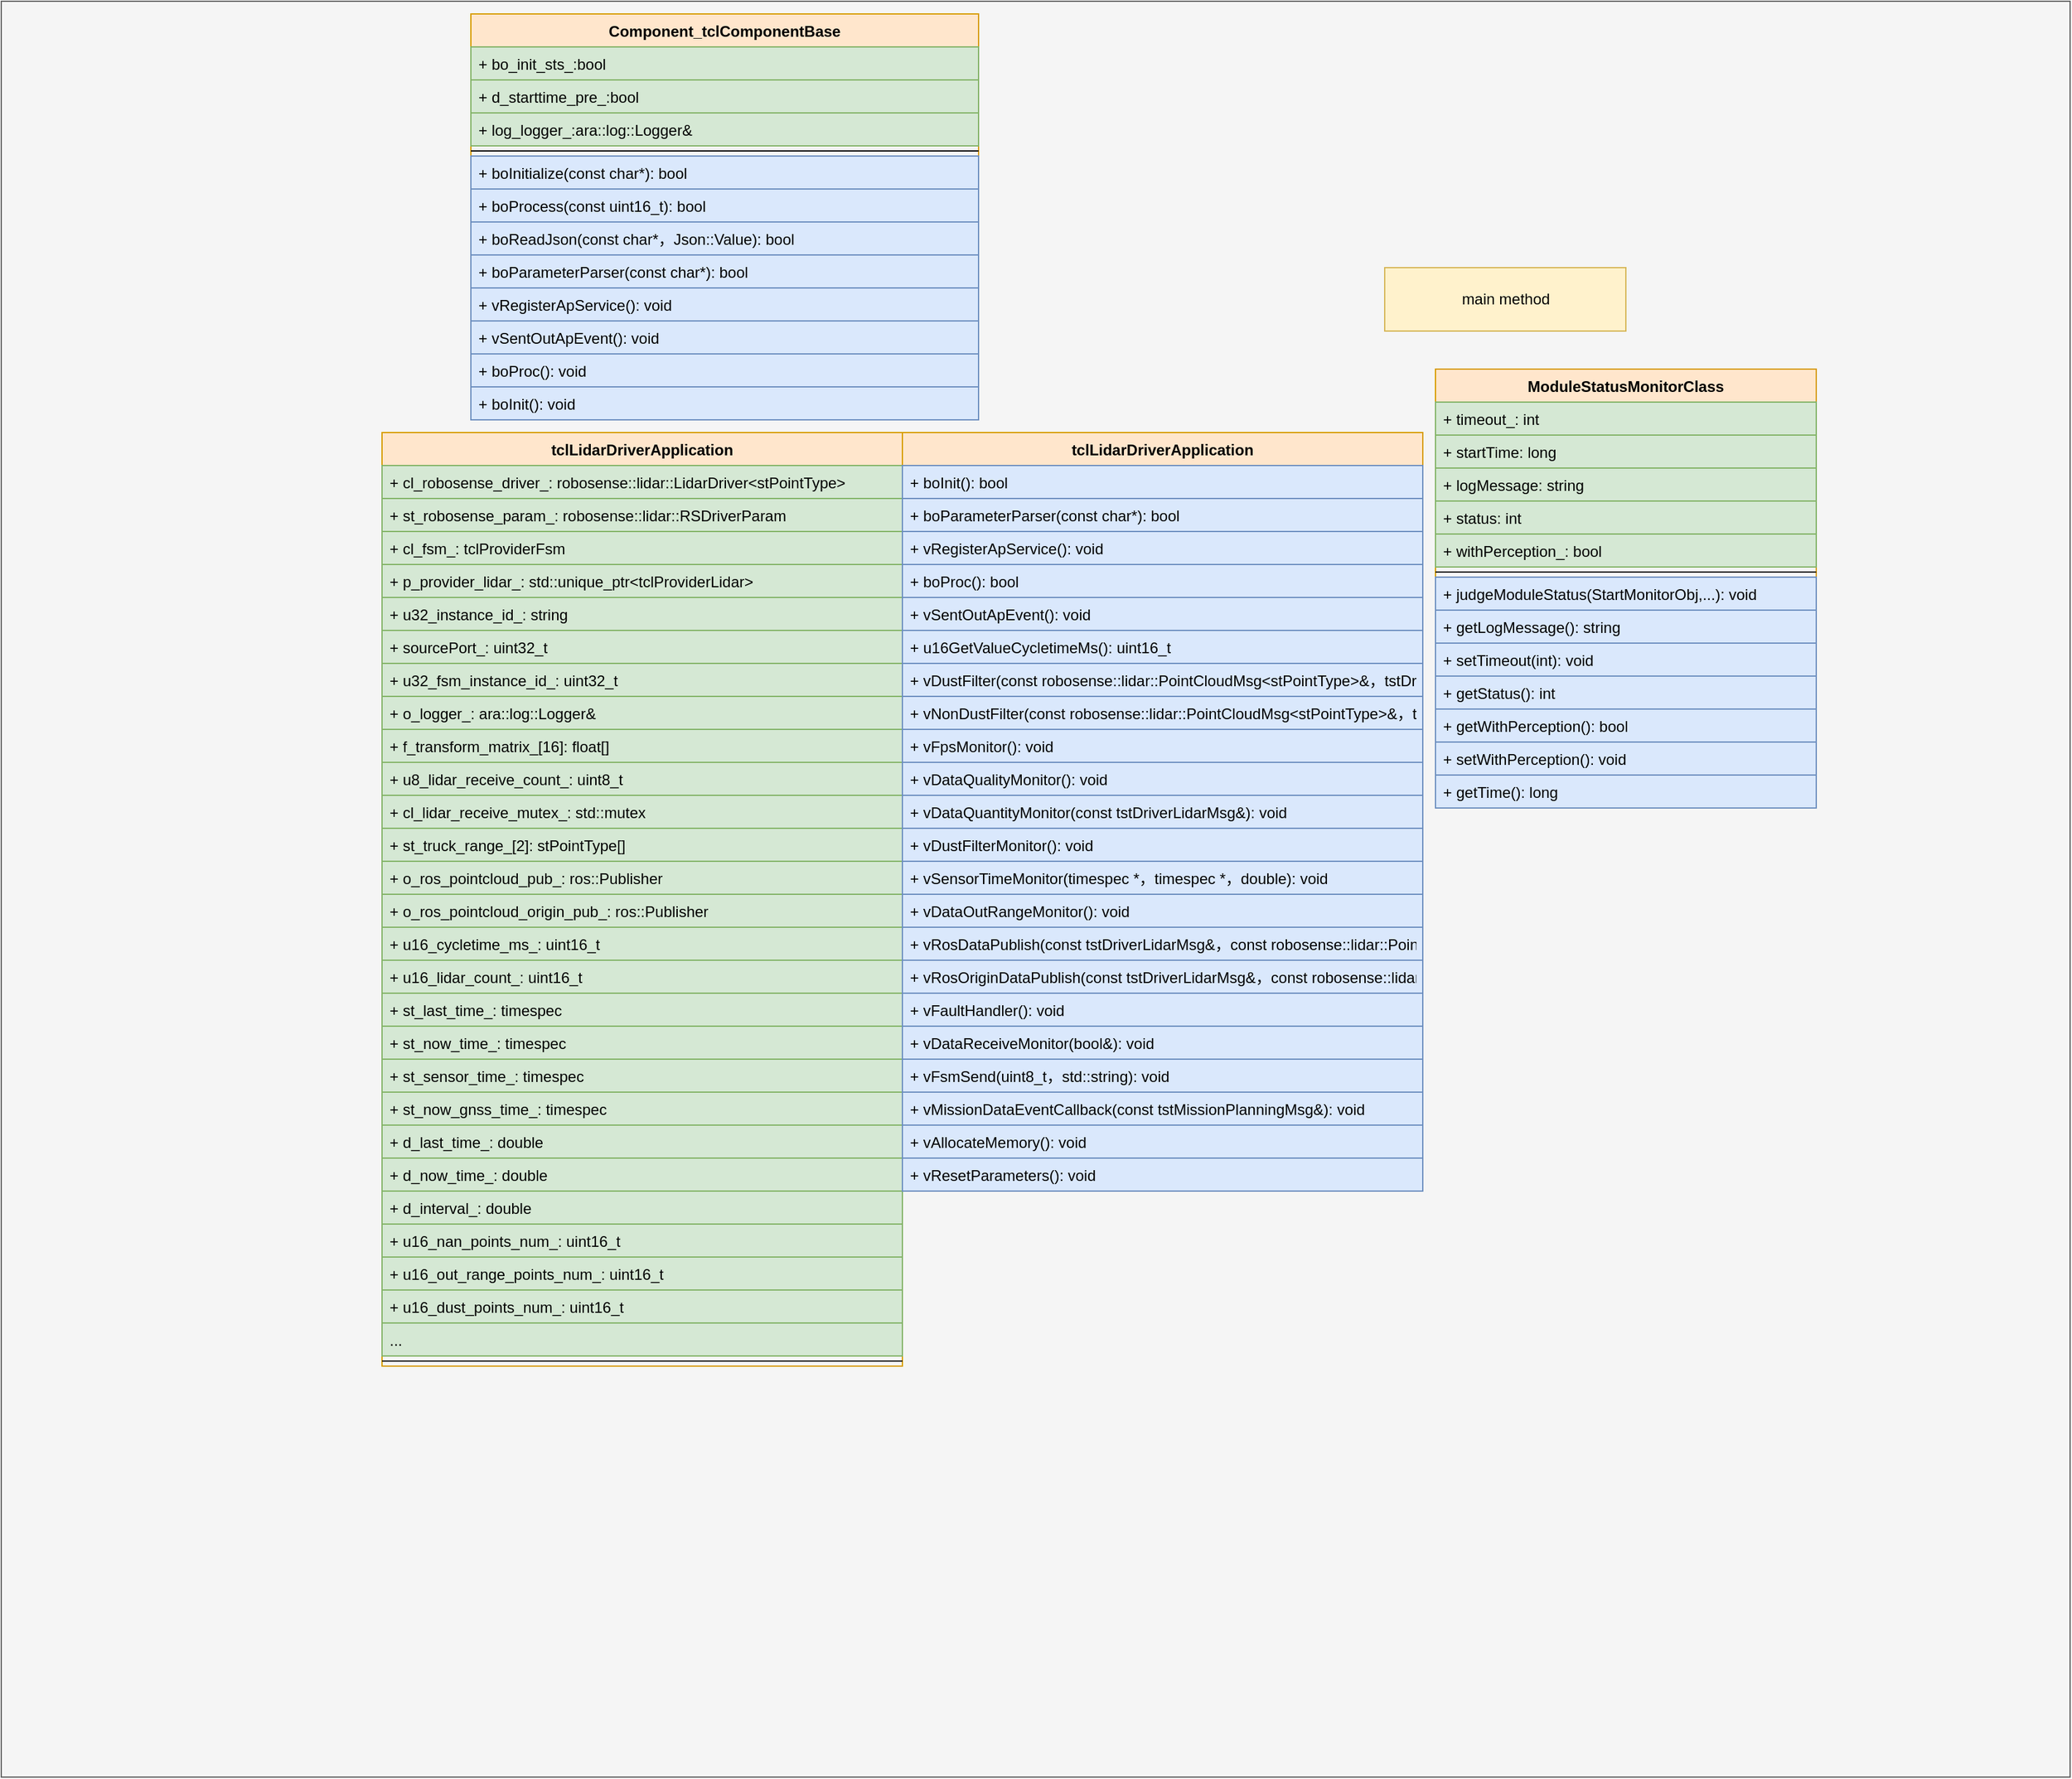 <mxfile version="21.0.2" type="github">
  <diagram id="OJYYb_9SSu5JKfMCdYpM" name="第 1 页">
    <mxGraphModel dx="1050" dy="580" grid="1" gridSize="10" guides="1" tooltips="1" connect="1" arrows="1" fold="1" page="1" pageScale="1" pageWidth="1200" pageHeight="1920" math="0" shadow="0">
      <root>
        <mxCell id="0" />
        <mxCell id="1" parent="0" />
        <mxCell id="mhRZEJvQ30FoYJ7Jb0JR-1" value="" style="html=1;fillColor=#f5f5f5;fontColor=#333333;strokeColor=#666666;" parent="1" vertex="1">
          <mxGeometry x="10" y="10" width="1630" height="1400" as="geometry" />
        </mxCell>
        <mxCell id="mhRZEJvQ30FoYJ7Jb0JR-2" value="Component_tclComponentBase" style="swimlane;fontStyle=1;align=center;verticalAlign=top;childLayout=stackLayout;horizontal=1;startSize=26;horizontalStack=0;resizeParent=1;resizeParentMax=0;resizeLast=0;collapsible=1;marginBottom=0;fillColor=#ffe6cc;strokeColor=#d79b00;" parent="1" vertex="1">
          <mxGeometry x="380" y="20" width="400" height="320" as="geometry">
            <mxRectangle x="470" y="30" width="220" height="30" as="alternateBounds" />
          </mxGeometry>
        </mxCell>
        <mxCell id="mhRZEJvQ30FoYJ7Jb0JR-3" value="+ bo_init_sts_:bool " style="text;strokeColor=#82b366;fillColor=#d5e8d4;align=left;verticalAlign=top;spacingLeft=4;spacingRight=4;overflow=hidden;rotatable=0;points=[[0,0.5],[1,0.5]];portConstraint=eastwest;" parent="mhRZEJvQ30FoYJ7Jb0JR-2" vertex="1">
          <mxGeometry y="26" width="400" height="26" as="geometry" />
        </mxCell>
        <mxCell id="mhRZEJvQ30FoYJ7Jb0JR-80" value="+ d_starttime_pre_:bool " style="text;strokeColor=#82b366;fillColor=#d5e8d4;align=left;verticalAlign=top;spacingLeft=4;spacingRight=4;overflow=hidden;rotatable=0;points=[[0,0.5],[1,0.5]];portConstraint=eastwest;" parent="mhRZEJvQ30FoYJ7Jb0JR-2" vertex="1">
          <mxGeometry y="52" width="400" height="26" as="geometry" />
        </mxCell>
        <mxCell id="L8TbZ2yKhSUSz7jvdjla-1" value="+ log_logger_:ara::log::Logger&amp;" style="text;strokeColor=#82b366;fillColor=#d5e8d4;align=left;verticalAlign=top;spacingLeft=4;spacingRight=4;overflow=hidden;rotatable=0;points=[[0,0.5],[1,0.5]];portConstraint=eastwest;" parent="mhRZEJvQ30FoYJ7Jb0JR-2" vertex="1">
          <mxGeometry y="78" width="400" height="26" as="geometry" />
        </mxCell>
        <mxCell id="mhRZEJvQ30FoYJ7Jb0JR-4" value="" style="line;strokeWidth=1;fillColor=none;align=left;verticalAlign=middle;spacingTop=-1;spacingLeft=3;spacingRight=3;rotatable=0;labelPosition=right;points=[];portConstraint=eastwest;" parent="mhRZEJvQ30FoYJ7Jb0JR-2" vertex="1">
          <mxGeometry y="104" width="400" height="8" as="geometry" />
        </mxCell>
        <mxCell id="mhRZEJvQ30FoYJ7Jb0JR-5" value="+ boInitialize(const char*): bool" style="text;strokeColor=#6c8ebf;fillColor=#dae8fc;align=left;verticalAlign=top;spacingLeft=4;spacingRight=4;overflow=hidden;rotatable=0;points=[[0,0.5],[1,0.5]];portConstraint=eastwest;" parent="mhRZEJvQ30FoYJ7Jb0JR-2" vertex="1">
          <mxGeometry y="112" width="400" height="26" as="geometry" />
        </mxCell>
        <mxCell id="mhRZEJvQ30FoYJ7Jb0JR-6" value="+ boProcess(const uint16_t): bool" style="text;strokeColor=#6c8ebf;fillColor=#dae8fc;align=left;verticalAlign=top;spacingLeft=4;spacingRight=4;overflow=hidden;rotatable=0;points=[[0,0.5],[1,0.5]];portConstraint=eastwest;" parent="mhRZEJvQ30FoYJ7Jb0JR-2" vertex="1">
          <mxGeometry y="138" width="400" height="26" as="geometry" />
        </mxCell>
        <mxCell id="mhRZEJvQ30FoYJ7Jb0JR-7" value="+ boReadJson(const char*，Json::Value): bool" style="text;strokeColor=#6c8ebf;fillColor=#dae8fc;align=left;verticalAlign=top;spacingLeft=4;spacingRight=4;overflow=hidden;rotatable=0;points=[[0,0.5],[1,0.5]];portConstraint=eastwest;" parent="mhRZEJvQ30FoYJ7Jb0JR-2" vertex="1">
          <mxGeometry y="164" width="400" height="26" as="geometry" />
        </mxCell>
        <mxCell id="zMi-xVQ4D_88ckj2PTX9-1" value="+ boParameterParser(const char*): bool" style="text;strokeColor=#6c8ebf;fillColor=#dae8fc;align=left;verticalAlign=top;spacingLeft=4;spacingRight=4;overflow=hidden;rotatable=0;points=[[0,0.5],[1,0.5]];portConstraint=eastwest;" parent="mhRZEJvQ30FoYJ7Jb0JR-2" vertex="1">
          <mxGeometry y="190" width="400" height="26" as="geometry" />
        </mxCell>
        <mxCell id="zMi-xVQ4D_88ckj2PTX9-2" value="+ vRegisterApService(): void" style="text;strokeColor=#6c8ebf;fillColor=#dae8fc;align=left;verticalAlign=top;spacingLeft=4;spacingRight=4;overflow=hidden;rotatable=0;points=[[0,0.5],[1,0.5]];portConstraint=eastwest;" parent="mhRZEJvQ30FoYJ7Jb0JR-2" vertex="1">
          <mxGeometry y="216" width="400" height="26" as="geometry" />
        </mxCell>
        <mxCell id="zMi-xVQ4D_88ckj2PTX9-3" value="+ vSentOutApEvent(): void" style="text;strokeColor=#6c8ebf;fillColor=#dae8fc;align=left;verticalAlign=top;spacingLeft=4;spacingRight=4;overflow=hidden;rotatable=0;points=[[0,0.5],[1,0.5]];portConstraint=eastwest;" parent="mhRZEJvQ30FoYJ7Jb0JR-2" vertex="1">
          <mxGeometry y="242" width="400" height="26" as="geometry" />
        </mxCell>
        <mxCell id="zMi-xVQ4D_88ckj2PTX9-4" value="+ boProc(): void" style="text;strokeColor=#6c8ebf;fillColor=#dae8fc;align=left;verticalAlign=top;spacingLeft=4;spacingRight=4;overflow=hidden;rotatable=0;points=[[0,0.5],[1,0.5]];portConstraint=eastwest;" parent="mhRZEJvQ30FoYJ7Jb0JR-2" vertex="1">
          <mxGeometry y="268" width="400" height="26" as="geometry" />
        </mxCell>
        <mxCell id="zMi-xVQ4D_88ckj2PTX9-5" value="+ boInit(): void" style="text;strokeColor=#6c8ebf;fillColor=#dae8fc;align=left;verticalAlign=top;spacingLeft=4;spacingRight=4;overflow=hidden;rotatable=0;points=[[0,0.5],[1,0.5]];portConstraint=eastwest;" parent="mhRZEJvQ30FoYJ7Jb0JR-2" vertex="1">
          <mxGeometry y="294" width="400" height="26" as="geometry" />
        </mxCell>
        <mxCell id="mhRZEJvQ30FoYJ7Jb0JR-8" value="tclLidarDriverApplication" style="swimlane;fontStyle=1;align=center;verticalAlign=top;childLayout=stackLayout;horizontal=1;startSize=26;horizontalStack=0;resizeParent=1;resizeParentMax=0;resizeLast=0;collapsible=1;marginBottom=0;fillColor=#ffe6cc;strokeColor=#d79b00;" parent="1" vertex="1">
          <mxGeometry x="310" y="350" width="410" height="736" as="geometry">
            <mxRectangle x="60" y="38" width="160" height="30" as="alternateBounds" />
          </mxGeometry>
        </mxCell>
        <mxCell id="mhRZEJvQ30FoYJ7Jb0JR-9" value="+ cl_robosense_driver_: robosense::lidar::LidarDriver&lt;stPointType&gt;" style="text;strokeColor=#82b366;fillColor=#d5e8d4;align=left;verticalAlign=top;spacingLeft=4;spacingRight=4;overflow=hidden;rotatable=0;points=[[0,0.5],[1,0.5]];portConstraint=eastwest;" parent="mhRZEJvQ30FoYJ7Jb0JR-8" vertex="1">
          <mxGeometry y="26" width="410" height="26" as="geometry" />
        </mxCell>
        <mxCell id="mhRZEJvQ30FoYJ7Jb0JR-10" value="+ st_robosense_param_: robosense::lidar::RSDriverParam" style="text;strokeColor=#82b366;fillColor=#d5e8d4;align=left;verticalAlign=top;spacingLeft=4;spacingRight=4;overflow=hidden;rotatable=0;points=[[0,0.5],[1,0.5]];portConstraint=eastwest;" parent="mhRZEJvQ30FoYJ7Jb0JR-8" vertex="1">
          <mxGeometry y="52" width="410" height="26" as="geometry" />
        </mxCell>
        <mxCell id="mhRZEJvQ30FoYJ7Jb0JR-11" value="+ cl_fsm_: tclProviderFsm" style="text;strokeColor=#82b366;fillColor=#d5e8d4;align=left;verticalAlign=top;spacingLeft=4;spacingRight=4;overflow=hidden;rotatable=0;points=[[0,0.5],[1,0.5]];portConstraint=eastwest;" parent="mhRZEJvQ30FoYJ7Jb0JR-8" vertex="1">
          <mxGeometry y="78" width="410" height="26" as="geometry" />
        </mxCell>
        <mxCell id="mhRZEJvQ30FoYJ7Jb0JR-12" value="+ p_provider_lidar_: std::unique_ptr&lt;tclProviderLidar&gt;" style="text;strokeColor=#82b366;fillColor=#d5e8d4;align=left;verticalAlign=top;spacingLeft=4;spacingRight=4;overflow=hidden;rotatable=0;points=[[0,0.5],[1,0.5]];portConstraint=eastwest;" parent="mhRZEJvQ30FoYJ7Jb0JR-8" vertex="1">
          <mxGeometry y="104" width="410" height="26" as="geometry" />
        </mxCell>
        <mxCell id="mhRZEJvQ30FoYJ7Jb0JR-13" value="+ u32_instance_id_: string" style="text;strokeColor=#82b366;fillColor=#d5e8d4;align=left;verticalAlign=top;spacingLeft=4;spacingRight=4;overflow=hidden;rotatable=0;points=[[0,0.5],[1,0.5]];portConstraint=eastwest;" parent="mhRZEJvQ30FoYJ7Jb0JR-8" vertex="1">
          <mxGeometry y="130" width="410" height="26" as="geometry" />
        </mxCell>
        <mxCell id="mhRZEJvQ30FoYJ7Jb0JR-14" value="+ sourcePort_: uint32_t" style="text;strokeColor=#82b366;fillColor=#d5e8d4;align=left;verticalAlign=top;spacingLeft=4;spacingRight=4;overflow=hidden;rotatable=0;points=[[0,0.5],[1,0.5]];portConstraint=eastwest;" parent="mhRZEJvQ30FoYJ7Jb0JR-8" vertex="1">
          <mxGeometry y="156" width="410" height="26" as="geometry" />
        </mxCell>
        <mxCell id="mhRZEJvQ30FoYJ7Jb0JR-15" value="+ u32_fsm_instance_id_: uint32_t" style="text;strokeColor=#82b366;fillColor=#d5e8d4;align=left;verticalAlign=top;spacingLeft=4;spacingRight=4;overflow=hidden;rotatable=0;points=[[0,0.5],[1,0.5]];portConstraint=eastwest;" parent="mhRZEJvQ30FoYJ7Jb0JR-8" vertex="1">
          <mxGeometry y="182" width="410" height="26" as="geometry" />
        </mxCell>
        <mxCell id="mhRZEJvQ30FoYJ7Jb0JR-16" value="+ o_logger_: ara::log::Logger&amp;" style="text;strokeColor=#82b366;fillColor=#d5e8d4;align=left;verticalAlign=top;spacingLeft=4;spacingRight=4;overflow=hidden;rotatable=0;points=[[0,0.5],[1,0.5]];portConstraint=eastwest;" parent="mhRZEJvQ30FoYJ7Jb0JR-8" vertex="1">
          <mxGeometry y="208" width="410" height="26" as="geometry" />
        </mxCell>
        <mxCell id="mhRZEJvQ30FoYJ7Jb0JR-17" value="+ f_transform_matrix_[16]: float[]" style="text;strokeColor=#82b366;fillColor=#d5e8d4;align=left;verticalAlign=top;spacingLeft=4;spacingRight=4;overflow=hidden;rotatable=0;points=[[0,0.5],[1,0.5]];portConstraint=eastwest;" parent="mhRZEJvQ30FoYJ7Jb0JR-8" vertex="1">
          <mxGeometry y="234" width="410" height="26" as="geometry" />
        </mxCell>
        <mxCell id="mhRZEJvQ30FoYJ7Jb0JR-18" value="+ u8_lidar_receive_count_: uint8_t" style="text;strokeColor=#82b366;fillColor=#d5e8d4;align=left;verticalAlign=top;spacingLeft=4;spacingRight=4;overflow=hidden;rotatable=0;points=[[0,0.5],[1,0.5]];portConstraint=eastwest;" parent="mhRZEJvQ30FoYJ7Jb0JR-8" vertex="1">
          <mxGeometry y="260" width="410" height="26" as="geometry" />
        </mxCell>
        <mxCell id="mhRZEJvQ30FoYJ7Jb0JR-19" value="+ cl_lidar_receive_mutex_: std::mutex" style="text;strokeColor=#82b366;fillColor=#d5e8d4;align=left;verticalAlign=top;spacingLeft=4;spacingRight=4;overflow=hidden;rotatable=0;points=[[0,0.5],[1,0.5]];portConstraint=eastwest;" parent="mhRZEJvQ30FoYJ7Jb0JR-8" vertex="1">
          <mxGeometry y="286" width="410" height="26" as="geometry" />
        </mxCell>
        <mxCell id="zMi-xVQ4D_88ckj2PTX9-6" value="+ st_truck_range_[2]: stPointType[]" style="text;strokeColor=#82b366;fillColor=#d5e8d4;align=left;verticalAlign=top;spacingLeft=4;spacingRight=4;overflow=hidden;rotatable=0;points=[[0,0.5],[1,0.5]];portConstraint=eastwest;" parent="mhRZEJvQ30FoYJ7Jb0JR-8" vertex="1">
          <mxGeometry y="312" width="410" height="26" as="geometry" />
        </mxCell>
        <mxCell id="zMi-xVQ4D_88ckj2PTX9-7" value="+ o_ros_pointcloud_pub_: ros::Publisher" style="text;strokeColor=#82b366;fillColor=#d5e8d4;align=left;verticalAlign=top;spacingLeft=4;spacingRight=4;overflow=hidden;rotatable=0;points=[[0,0.5],[1,0.5]];portConstraint=eastwest;" parent="mhRZEJvQ30FoYJ7Jb0JR-8" vertex="1">
          <mxGeometry y="338" width="410" height="26" as="geometry" />
        </mxCell>
        <mxCell id="zMi-xVQ4D_88ckj2PTX9-8" value="+ o_ros_pointcloud_origin_pub_: ros::Publisher" style="text;strokeColor=#82b366;fillColor=#d5e8d4;align=left;verticalAlign=top;spacingLeft=4;spacingRight=4;overflow=hidden;rotatable=0;points=[[0,0.5],[1,0.5]];portConstraint=eastwest;" parent="mhRZEJvQ30FoYJ7Jb0JR-8" vertex="1">
          <mxGeometry y="364" width="410" height="26" as="geometry" />
        </mxCell>
        <mxCell id="zMi-xVQ4D_88ckj2PTX9-9" value="+ u16_cycletime_ms_: uint16_t" style="text;strokeColor=#82b366;fillColor=#d5e8d4;align=left;verticalAlign=top;spacingLeft=4;spacingRight=4;overflow=hidden;rotatable=0;points=[[0,0.5],[1,0.5]];portConstraint=eastwest;" parent="mhRZEJvQ30FoYJ7Jb0JR-8" vertex="1">
          <mxGeometry y="390" width="410" height="26" as="geometry" />
        </mxCell>
        <mxCell id="zMi-xVQ4D_88ckj2PTX9-10" value="+ u16_lidar_count_: uint16_t" style="text;strokeColor=#82b366;fillColor=#d5e8d4;align=left;verticalAlign=top;spacingLeft=4;spacingRight=4;overflow=hidden;rotatable=0;points=[[0,0.5],[1,0.5]];portConstraint=eastwest;" parent="mhRZEJvQ30FoYJ7Jb0JR-8" vertex="1">
          <mxGeometry y="416" width="410" height="26" as="geometry" />
        </mxCell>
        <mxCell id="zMi-xVQ4D_88ckj2PTX9-11" value="+ st_last_time_: timespec" style="text;strokeColor=#82b366;fillColor=#d5e8d4;align=left;verticalAlign=top;spacingLeft=4;spacingRight=4;overflow=hidden;rotatable=0;points=[[0,0.5],[1,0.5]];portConstraint=eastwest;" parent="mhRZEJvQ30FoYJ7Jb0JR-8" vertex="1">
          <mxGeometry y="442" width="410" height="26" as="geometry" />
        </mxCell>
        <mxCell id="zMi-xVQ4D_88ckj2PTX9-12" value="+ st_now_time_: timespec" style="text;strokeColor=#82b366;fillColor=#d5e8d4;align=left;verticalAlign=top;spacingLeft=4;spacingRight=4;overflow=hidden;rotatable=0;points=[[0,0.5],[1,0.5]];portConstraint=eastwest;" parent="mhRZEJvQ30FoYJ7Jb0JR-8" vertex="1">
          <mxGeometry y="468" width="410" height="26" as="geometry" />
        </mxCell>
        <mxCell id="zMi-xVQ4D_88ckj2PTX9-13" value="+ st_sensor_time_: timespec" style="text;strokeColor=#82b366;fillColor=#d5e8d4;align=left;verticalAlign=top;spacingLeft=4;spacingRight=4;overflow=hidden;rotatable=0;points=[[0,0.5],[1,0.5]];portConstraint=eastwest;" parent="mhRZEJvQ30FoYJ7Jb0JR-8" vertex="1">
          <mxGeometry y="494" width="410" height="26" as="geometry" />
        </mxCell>
        <mxCell id="zMi-xVQ4D_88ckj2PTX9-14" value="+ st_now_gnss_time_: timespec" style="text;strokeColor=#82b366;fillColor=#d5e8d4;align=left;verticalAlign=top;spacingLeft=4;spacingRight=4;overflow=hidden;rotatable=0;points=[[0,0.5],[1,0.5]];portConstraint=eastwest;" parent="mhRZEJvQ30FoYJ7Jb0JR-8" vertex="1">
          <mxGeometry y="520" width="410" height="26" as="geometry" />
        </mxCell>
        <mxCell id="zMi-xVQ4D_88ckj2PTX9-15" value="+ d_last_time_: double" style="text;strokeColor=#82b366;fillColor=#d5e8d4;align=left;verticalAlign=top;spacingLeft=4;spacingRight=4;overflow=hidden;rotatable=0;points=[[0,0.5],[1,0.5]];portConstraint=eastwest;" parent="mhRZEJvQ30FoYJ7Jb0JR-8" vertex="1">
          <mxGeometry y="546" width="410" height="26" as="geometry" />
        </mxCell>
        <mxCell id="zMi-xVQ4D_88ckj2PTX9-16" value="+ d_now_time_: double" style="text;strokeColor=#82b366;fillColor=#d5e8d4;align=left;verticalAlign=top;spacingLeft=4;spacingRight=4;overflow=hidden;rotatable=0;points=[[0,0.5],[1,0.5]];portConstraint=eastwest;" parent="mhRZEJvQ30FoYJ7Jb0JR-8" vertex="1">
          <mxGeometry y="572" width="410" height="26" as="geometry" />
        </mxCell>
        <mxCell id="zMi-xVQ4D_88ckj2PTX9-17" value="+ d_interval_: double" style="text;strokeColor=#82b366;fillColor=#d5e8d4;align=left;verticalAlign=top;spacingLeft=4;spacingRight=4;overflow=hidden;rotatable=0;points=[[0,0.5],[1,0.5]];portConstraint=eastwest;" parent="mhRZEJvQ30FoYJ7Jb0JR-8" vertex="1">
          <mxGeometry y="598" width="410" height="26" as="geometry" />
        </mxCell>
        <mxCell id="zMi-xVQ4D_88ckj2PTX9-18" value="+ u16_nan_points_num_: uint16_t" style="text;strokeColor=#82b366;fillColor=#d5e8d4;align=left;verticalAlign=top;spacingLeft=4;spacingRight=4;overflow=hidden;rotatable=0;points=[[0,0.5],[1,0.5]];portConstraint=eastwest;" parent="mhRZEJvQ30FoYJ7Jb0JR-8" vertex="1">
          <mxGeometry y="624" width="410" height="26" as="geometry" />
        </mxCell>
        <mxCell id="zMi-xVQ4D_88ckj2PTX9-19" value="+ u16_out_range_points_num_: uint16_t" style="text;strokeColor=#82b366;fillColor=#d5e8d4;align=left;verticalAlign=top;spacingLeft=4;spacingRight=4;overflow=hidden;rotatable=0;points=[[0,0.5],[1,0.5]];portConstraint=eastwest;" parent="mhRZEJvQ30FoYJ7Jb0JR-8" vertex="1">
          <mxGeometry y="650" width="410" height="26" as="geometry" />
        </mxCell>
        <mxCell id="zMi-xVQ4D_88ckj2PTX9-20" value="+ u16_dust_points_num_: uint16_t" style="text;strokeColor=#82b366;fillColor=#d5e8d4;align=left;verticalAlign=top;spacingLeft=4;spacingRight=4;overflow=hidden;rotatable=0;points=[[0,0.5],[1,0.5]];portConstraint=eastwest;" parent="mhRZEJvQ30FoYJ7Jb0JR-8" vertex="1">
          <mxGeometry y="676" width="410" height="26" as="geometry" />
        </mxCell>
        <mxCell id="zMi-xVQ4D_88ckj2PTX9-66" value="..." style="text;strokeColor=#82b366;fillColor=#d5e8d4;align=left;verticalAlign=top;spacingLeft=4;spacingRight=4;overflow=hidden;rotatable=0;points=[[0,0.5],[1,0.5]];portConstraint=eastwest;" parent="mhRZEJvQ30FoYJ7Jb0JR-8" vertex="1">
          <mxGeometry y="702" width="410" height="26" as="geometry" />
        </mxCell>
        <mxCell id="mhRZEJvQ30FoYJ7Jb0JR-20" value="" style="line;strokeWidth=1;fillColor=none;align=left;verticalAlign=middle;spacingTop=-1;spacingLeft=3;spacingRight=3;rotatable=0;labelPosition=right;points=[];portConstraint=eastwest;" parent="mhRZEJvQ30FoYJ7Jb0JR-8" vertex="1">
          <mxGeometry y="728" width="410" height="8" as="geometry" />
        </mxCell>
        <mxCell id="mhRZEJvQ30FoYJ7Jb0JR-33" value="ModuleStatusMonitorClass" style="swimlane;fontStyle=1;align=center;verticalAlign=top;childLayout=stackLayout;horizontal=1;startSize=26;horizontalStack=0;resizeParent=1;resizeParentMax=0;resizeLast=0;collapsible=1;marginBottom=0;fillColor=#ffe6cc;strokeColor=#d79b00;" parent="1" vertex="1">
          <mxGeometry x="1140" y="300" width="300" height="346" as="geometry" />
        </mxCell>
        <mxCell id="mhRZEJvQ30FoYJ7Jb0JR-34" value="+ timeout_: int" style="text;strokeColor=#82b366;fillColor=#d5e8d4;align=left;verticalAlign=top;spacingLeft=4;spacingRight=4;overflow=hidden;rotatable=0;points=[[0,0.5],[1,0.5]];portConstraint=eastwest;" parent="mhRZEJvQ30FoYJ7Jb0JR-33" vertex="1">
          <mxGeometry y="26" width="300" height="26" as="geometry" />
        </mxCell>
        <mxCell id="mhRZEJvQ30FoYJ7Jb0JR-35" value="+ startTime: long" style="text;strokeColor=#82b366;fillColor=#d5e8d4;align=left;verticalAlign=top;spacingLeft=4;spacingRight=4;overflow=hidden;rotatable=0;points=[[0,0.5],[1,0.5]];portConstraint=eastwest;" parent="mhRZEJvQ30FoYJ7Jb0JR-33" vertex="1">
          <mxGeometry y="52" width="300" height="26" as="geometry" />
        </mxCell>
        <mxCell id="mhRZEJvQ30FoYJ7Jb0JR-36" value="+ logMessage: string" style="text;strokeColor=#82b366;fillColor=#d5e8d4;align=left;verticalAlign=top;spacingLeft=4;spacingRight=4;overflow=hidden;rotatable=0;points=[[0,0.5],[1,0.5]];portConstraint=eastwest;" parent="mhRZEJvQ30FoYJ7Jb0JR-33" vertex="1">
          <mxGeometry y="78" width="300" height="26" as="geometry" />
        </mxCell>
        <mxCell id="mhRZEJvQ30FoYJ7Jb0JR-37" value="+ status: int" style="text;strokeColor=#82b366;fillColor=#d5e8d4;align=left;verticalAlign=top;spacingLeft=4;spacingRight=4;overflow=hidden;rotatable=0;points=[[0,0.5],[1,0.5]];portConstraint=eastwest;" parent="mhRZEJvQ30FoYJ7Jb0JR-33" vertex="1">
          <mxGeometry y="104" width="300" height="26" as="geometry" />
        </mxCell>
        <mxCell id="mhRZEJvQ30FoYJ7Jb0JR-38" value="+ withPerception_: bool" style="text;strokeColor=#82b366;fillColor=#d5e8d4;align=left;verticalAlign=top;spacingLeft=4;spacingRight=4;overflow=hidden;rotatable=0;points=[[0,0.5],[1,0.5]];portConstraint=eastwest;" parent="mhRZEJvQ30FoYJ7Jb0JR-33" vertex="1">
          <mxGeometry y="130" width="300" height="26" as="geometry" />
        </mxCell>
        <mxCell id="mhRZEJvQ30FoYJ7Jb0JR-39" value="" style="line;strokeWidth=1;fillColor=none;align=left;verticalAlign=middle;spacingTop=-1;spacingLeft=3;spacingRight=3;rotatable=0;labelPosition=right;points=[];portConstraint=eastwest;" parent="mhRZEJvQ30FoYJ7Jb0JR-33" vertex="1">
          <mxGeometry y="156" width="300" height="8" as="geometry" />
        </mxCell>
        <mxCell id="mhRZEJvQ30FoYJ7Jb0JR-40" value="+ judgeModuleStatus(StartMonitorObj,...): void" style="text;strokeColor=#6c8ebf;fillColor=#dae8fc;align=left;verticalAlign=top;spacingLeft=4;spacingRight=4;overflow=hidden;rotatable=0;points=[[0,0.5],[1,0.5]];portConstraint=eastwest;" parent="mhRZEJvQ30FoYJ7Jb0JR-33" vertex="1">
          <mxGeometry y="164" width="300" height="26" as="geometry" />
        </mxCell>
        <mxCell id="mhRZEJvQ30FoYJ7Jb0JR-41" value="+ getLogMessage(): string" style="text;strokeColor=#6c8ebf;fillColor=#dae8fc;align=left;verticalAlign=top;spacingLeft=4;spacingRight=4;overflow=hidden;rotatable=0;points=[[0,0.5],[1,0.5]];portConstraint=eastwest;" parent="mhRZEJvQ30FoYJ7Jb0JR-33" vertex="1">
          <mxGeometry y="190" width="300" height="26" as="geometry" />
        </mxCell>
        <mxCell id="mhRZEJvQ30FoYJ7Jb0JR-42" value="+ setTimeout(int): void" style="text;strokeColor=#6c8ebf;fillColor=#dae8fc;align=left;verticalAlign=top;spacingLeft=4;spacingRight=4;overflow=hidden;rotatable=0;points=[[0,0.5],[1,0.5]];portConstraint=eastwest;" parent="mhRZEJvQ30FoYJ7Jb0JR-33" vertex="1">
          <mxGeometry y="216" width="300" height="26" as="geometry" />
        </mxCell>
        <mxCell id="mhRZEJvQ30FoYJ7Jb0JR-43" value="+ getStatus(): int" style="text;strokeColor=#6c8ebf;fillColor=#dae8fc;align=left;verticalAlign=top;spacingLeft=4;spacingRight=4;overflow=hidden;rotatable=0;points=[[0,0.5],[1,0.5]];portConstraint=eastwest;" parent="mhRZEJvQ30FoYJ7Jb0JR-33" vertex="1">
          <mxGeometry y="242" width="300" height="26" as="geometry" />
        </mxCell>
        <mxCell id="mhRZEJvQ30FoYJ7Jb0JR-44" value="+ getWithPerception(): bool" style="text;strokeColor=#6c8ebf;fillColor=#dae8fc;align=left;verticalAlign=top;spacingLeft=4;spacingRight=4;overflow=hidden;rotatable=0;points=[[0,0.5],[1,0.5]];portConstraint=eastwest;" parent="mhRZEJvQ30FoYJ7Jb0JR-33" vertex="1">
          <mxGeometry y="268" width="300" height="26" as="geometry" />
        </mxCell>
        <mxCell id="mhRZEJvQ30FoYJ7Jb0JR-45" value="+ setWithPerception(): void" style="text;strokeColor=#6c8ebf;fillColor=#dae8fc;align=left;verticalAlign=top;spacingLeft=4;spacingRight=4;overflow=hidden;rotatable=0;points=[[0,0.5],[1,0.5]];portConstraint=eastwest;" parent="mhRZEJvQ30FoYJ7Jb0JR-33" vertex="1">
          <mxGeometry y="294" width="300" height="26" as="geometry" />
        </mxCell>
        <mxCell id="mhRZEJvQ30FoYJ7Jb0JR-46" value="+ getTime(): long" style="text;strokeColor=#6c8ebf;fillColor=#dae8fc;align=left;verticalAlign=top;spacingLeft=4;spacingRight=4;overflow=hidden;rotatable=0;points=[[0,0.5],[1,0.5]];portConstraint=eastwest;" parent="mhRZEJvQ30FoYJ7Jb0JR-33" vertex="1">
          <mxGeometry y="320" width="300" height="26" as="geometry" />
        </mxCell>
        <mxCell id="mhRZEJvQ30FoYJ7Jb0JR-47" value="main method" style="html=1;fillColor=#fff2cc;strokeColor=#d6b656;" parent="1" vertex="1">
          <mxGeometry x="1100" y="220" width="190" height="50" as="geometry" />
        </mxCell>
        <mxCell id="zMi-xVQ4D_88ckj2PTX9-21" value="tclLidarDriverApplication" style="swimlane;fontStyle=1;align=center;verticalAlign=top;childLayout=stackLayout;horizontal=1;startSize=26;horizontalStack=0;resizeParent=1;resizeParentMax=0;resizeLast=0;collapsible=1;marginBottom=0;fillColor=#ffe6cc;strokeColor=#d79b00;" parent="1" vertex="1">
          <mxGeometry x="720" y="350" width="410" height="598" as="geometry">
            <mxRectangle x="60" y="38" width="160" height="30" as="alternateBounds" />
          </mxGeometry>
        </mxCell>
        <mxCell id="zMi-xVQ4D_88ckj2PTX9-49" value="+ boInit(): bool" style="text;strokeColor=#6c8ebf;fillColor=#dae8fc;align=left;verticalAlign=top;spacingLeft=4;spacingRight=4;overflow=hidden;rotatable=0;points=[[0,0.5],[1,0.5]];portConstraint=eastwest;" parent="zMi-xVQ4D_88ckj2PTX9-21" vertex="1">
          <mxGeometry y="26" width="410" height="26" as="geometry" />
        </mxCell>
        <mxCell id="zMi-xVQ4D_88ckj2PTX9-50" value="+ boParameterParser(const char*): bool" style="text;strokeColor=#6c8ebf;fillColor=#dae8fc;align=left;verticalAlign=top;spacingLeft=4;spacingRight=4;overflow=hidden;rotatable=0;points=[[0,0.5],[1,0.5]];portConstraint=eastwest;" parent="zMi-xVQ4D_88ckj2PTX9-21" vertex="1">
          <mxGeometry y="52" width="410" height="26" as="geometry" />
        </mxCell>
        <mxCell id="zMi-xVQ4D_88ckj2PTX9-51" value="+ vRegisterApService(): void" style="text;strokeColor=#6c8ebf;fillColor=#dae8fc;align=left;verticalAlign=top;spacingLeft=4;spacingRight=4;overflow=hidden;rotatable=0;points=[[0,0.5],[1,0.5]];portConstraint=eastwest;" parent="zMi-xVQ4D_88ckj2PTX9-21" vertex="1">
          <mxGeometry y="78" width="410" height="26" as="geometry" />
        </mxCell>
        <mxCell id="zMi-xVQ4D_88ckj2PTX9-52" value="+ boProc(): bool" style="text;strokeColor=#6c8ebf;fillColor=#dae8fc;align=left;verticalAlign=top;spacingLeft=4;spacingRight=4;overflow=hidden;rotatable=0;points=[[0,0.5],[1,0.5]];portConstraint=eastwest;" parent="zMi-xVQ4D_88ckj2PTX9-21" vertex="1">
          <mxGeometry y="104" width="410" height="26" as="geometry" />
        </mxCell>
        <mxCell id="zMi-xVQ4D_88ckj2PTX9-53" value="+ vSentOutApEvent(): void" style="text;strokeColor=#6c8ebf;fillColor=#dae8fc;align=left;verticalAlign=top;spacingLeft=4;spacingRight=4;overflow=hidden;rotatable=0;points=[[0,0.5],[1,0.5]];portConstraint=eastwest;" parent="zMi-xVQ4D_88ckj2PTX9-21" vertex="1">
          <mxGeometry y="130" width="410" height="26" as="geometry" />
        </mxCell>
        <mxCell id="zMi-xVQ4D_88ckj2PTX9-54" value="+ u16GetValueCycletimeMs(): uint16_t" style="text;strokeColor=#6c8ebf;fillColor=#dae8fc;align=left;verticalAlign=top;spacingLeft=4;spacingRight=4;overflow=hidden;rotatable=0;points=[[0,0.5],[1,0.5]];portConstraint=eastwest;" parent="zMi-xVQ4D_88ckj2PTX9-21" vertex="1">
          <mxGeometry y="156" width="410" height="26" as="geometry" />
        </mxCell>
        <mxCell id="zMi-xVQ4D_88ckj2PTX9-55" value="+ vDustFilter(const robosense::lidar::PointCloudMsg&lt;stPointType&gt;&amp;，tstDriverLidarMsg&amp;): void" style="text;strokeColor=#6c8ebf;fillColor=#dae8fc;align=left;verticalAlign=top;spacingLeft=4;spacingRight=4;overflow=hidden;rotatable=0;points=[[0,0.5],[1,0.5]];portConstraint=eastwest;" parent="zMi-xVQ4D_88ckj2PTX9-21" vertex="1">
          <mxGeometry y="182" width="410" height="26" as="geometry" />
        </mxCell>
        <mxCell id="zMi-xVQ4D_88ckj2PTX9-56" value="+ vNonDustFilter(const robosense::lidar::PointCloudMsg&lt;stPointType&gt;&amp;，tstDriverLidarMsg&amp;): void" style="text;strokeColor=#6c8ebf;fillColor=#dae8fc;align=left;verticalAlign=top;spacingLeft=4;spacingRight=4;overflow=hidden;rotatable=0;points=[[0,0.5],[1,0.5]];portConstraint=eastwest;" parent="zMi-xVQ4D_88ckj2PTX9-21" vertex="1">
          <mxGeometry y="208" width="410" height="26" as="geometry" />
        </mxCell>
        <mxCell id="zMi-xVQ4D_88ckj2PTX9-57" value="+ vFpsMonitor(): void" style="text;strokeColor=#6c8ebf;fillColor=#dae8fc;align=left;verticalAlign=top;spacingLeft=4;spacingRight=4;overflow=hidden;rotatable=0;points=[[0,0.5],[1,0.5]];portConstraint=eastwest;" parent="zMi-xVQ4D_88ckj2PTX9-21" vertex="1">
          <mxGeometry y="234" width="410" height="26" as="geometry" />
        </mxCell>
        <mxCell id="zMi-xVQ4D_88ckj2PTX9-58" value="+ vDataQualityMonitor(): void" style="text;strokeColor=#6c8ebf;fillColor=#dae8fc;align=left;verticalAlign=top;spacingLeft=4;spacingRight=4;overflow=hidden;rotatable=0;points=[[0,0.5],[1,0.5]];portConstraint=eastwest;" parent="zMi-xVQ4D_88ckj2PTX9-21" vertex="1">
          <mxGeometry y="260" width="410" height="26" as="geometry" />
        </mxCell>
        <mxCell id="zMi-xVQ4D_88ckj2PTX9-59" value="+ vDataQuantityMonitor(const tstDriverLidarMsg&amp;): void" style="text;strokeColor=#6c8ebf;fillColor=#dae8fc;align=left;verticalAlign=top;spacingLeft=4;spacingRight=4;overflow=hidden;rotatable=0;points=[[0,0.5],[1,0.5]];portConstraint=eastwest;" parent="zMi-xVQ4D_88ckj2PTX9-21" vertex="1">
          <mxGeometry y="286" width="410" height="26" as="geometry" />
        </mxCell>
        <mxCell id="zMi-xVQ4D_88ckj2PTX9-67" value="+ vDustFilterMonitor(): void" style="text;strokeColor=#6c8ebf;fillColor=#dae8fc;align=left;verticalAlign=top;spacingLeft=4;spacingRight=4;overflow=hidden;rotatable=0;points=[[0,0.5],[1,0.5]];portConstraint=eastwest;" parent="zMi-xVQ4D_88ckj2PTX9-21" vertex="1">
          <mxGeometry y="312" width="410" height="26" as="geometry" />
        </mxCell>
        <mxCell id="zMi-xVQ4D_88ckj2PTX9-68" value="+ vSensorTimeMonitor(timespec *，timespec *，double): void" style="text;strokeColor=#6c8ebf;fillColor=#dae8fc;align=left;verticalAlign=top;spacingLeft=4;spacingRight=4;overflow=hidden;rotatable=0;points=[[0,0.5],[1,0.5]];portConstraint=eastwest;" parent="zMi-xVQ4D_88ckj2PTX9-21" vertex="1">
          <mxGeometry y="338" width="410" height="26" as="geometry" />
        </mxCell>
        <mxCell id="zMi-xVQ4D_88ckj2PTX9-69" value="+ vDataOutRangeMonitor(): void" style="text;strokeColor=#6c8ebf;fillColor=#dae8fc;align=left;verticalAlign=top;spacingLeft=4;spacingRight=4;overflow=hidden;rotatable=0;points=[[0,0.5],[1,0.5]];portConstraint=eastwest;" parent="zMi-xVQ4D_88ckj2PTX9-21" vertex="1">
          <mxGeometry y="364" width="410" height="26" as="geometry" />
        </mxCell>
        <mxCell id="zMi-xVQ4D_88ckj2PTX9-70" value="+ vRosDataPublish(const tstDriverLidarMsg&amp;，const robosense::lidar::PointCloudMsg&lt;stPointType&gt;&amp;，ros::Publisher&amp;): void" style="text;strokeColor=#6c8ebf;fillColor=#dae8fc;align=left;verticalAlign=top;spacingLeft=4;spacingRight=4;overflow=hidden;rotatable=0;points=[[0,0.5],[1,0.5]];portConstraint=eastwest;" parent="zMi-xVQ4D_88ckj2PTX9-21" vertex="1">
          <mxGeometry y="390" width="410" height="26" as="geometry" />
        </mxCell>
        <mxCell id="zMi-xVQ4D_88ckj2PTX9-71" value="+ vRosOriginDataPublish(const tstDriverLidarMsg&amp;，const robosense::lidar::PointCloudMsg&lt;stPointType&gt;&amp;，ros::Publisher&amp;): void" style="text;strokeColor=#6c8ebf;fillColor=#dae8fc;align=left;verticalAlign=top;spacingLeft=4;spacingRight=4;overflow=hidden;rotatable=0;points=[[0,0.5],[1,0.5]];portConstraint=eastwest;" parent="zMi-xVQ4D_88ckj2PTX9-21" vertex="1">
          <mxGeometry y="416" width="410" height="26" as="geometry" />
        </mxCell>
        <mxCell id="zMi-xVQ4D_88ckj2PTX9-72" value="+ vFaultHandler(): void" style="text;strokeColor=#6c8ebf;fillColor=#dae8fc;align=left;verticalAlign=top;spacingLeft=4;spacingRight=4;overflow=hidden;rotatable=0;points=[[0,0.5],[1,0.5]];portConstraint=eastwest;" parent="zMi-xVQ4D_88ckj2PTX9-21" vertex="1">
          <mxGeometry y="442" width="410" height="26" as="geometry" />
        </mxCell>
        <mxCell id="zMi-xVQ4D_88ckj2PTX9-73" value="+ vDataReceiveMonitor(bool&amp;): void" style="text;strokeColor=#6c8ebf;fillColor=#dae8fc;align=left;verticalAlign=top;spacingLeft=4;spacingRight=4;overflow=hidden;rotatable=0;points=[[0,0.5],[1,0.5]];portConstraint=eastwest;" parent="zMi-xVQ4D_88ckj2PTX9-21" vertex="1">
          <mxGeometry y="468" width="410" height="26" as="geometry" />
        </mxCell>
        <mxCell id="zMi-xVQ4D_88ckj2PTX9-75" value="+ vFsmSend(uint8_t，std::string): void" style="text;strokeColor=#6c8ebf;fillColor=#dae8fc;align=left;verticalAlign=top;spacingLeft=4;spacingRight=4;overflow=hidden;rotatable=0;points=[[0,0.5],[1,0.5]];portConstraint=eastwest;" parent="zMi-xVQ4D_88ckj2PTX9-21" vertex="1">
          <mxGeometry y="494" width="410" height="26" as="geometry" />
        </mxCell>
        <mxCell id="zMi-xVQ4D_88ckj2PTX9-76" value="+ vMissionDataEventCallback(const tstMissionPlanningMsg&amp;): void" style="text;strokeColor=#6c8ebf;fillColor=#dae8fc;align=left;verticalAlign=top;spacingLeft=4;spacingRight=4;overflow=hidden;rotatable=0;points=[[0,0.5],[1,0.5]];portConstraint=eastwest;" parent="zMi-xVQ4D_88ckj2PTX9-21" vertex="1">
          <mxGeometry y="520" width="410" height="26" as="geometry" />
        </mxCell>
        <mxCell id="WhF0ARjHz1xFYmld7zVm-1" value="+ vAllocateMemory(): void" style="text;strokeColor=#6c8ebf;fillColor=#dae8fc;align=left;verticalAlign=top;spacingLeft=4;spacingRight=4;overflow=hidden;rotatable=0;points=[[0,0.5],[1,0.5]];portConstraint=eastwest;" vertex="1" parent="zMi-xVQ4D_88ckj2PTX9-21">
          <mxGeometry y="546" width="410" height="26" as="geometry" />
        </mxCell>
        <mxCell id="WhF0ARjHz1xFYmld7zVm-2" value="+ vResetParameters(): void" style="text;strokeColor=#6c8ebf;fillColor=#dae8fc;align=left;verticalAlign=top;spacingLeft=4;spacingRight=4;overflow=hidden;rotatable=0;points=[[0,0.5],[1,0.5]];portConstraint=eastwest;" vertex="1" parent="zMi-xVQ4D_88ckj2PTX9-21">
          <mxGeometry y="572" width="410" height="26" as="geometry" />
        </mxCell>
      </root>
    </mxGraphModel>
  </diagram>
</mxfile>
